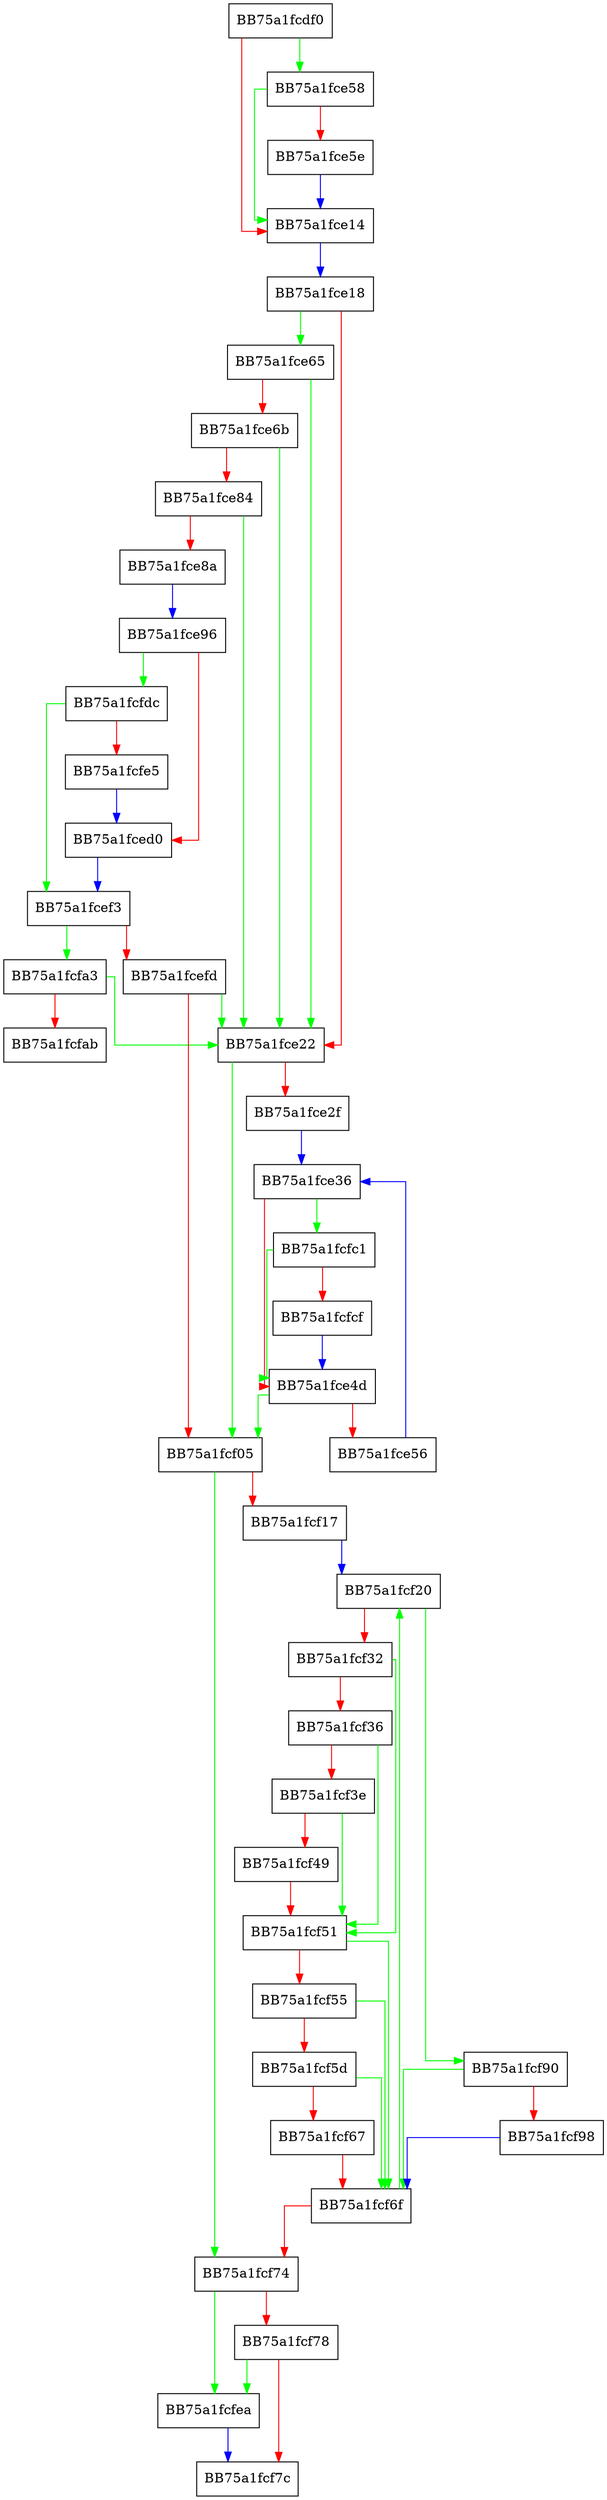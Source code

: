 digraph traversetable {
  node [shape="box"];
  graph [splines=ortho];
  BB75a1fcdf0 -> BB75a1fce58 [color="green"];
  BB75a1fcdf0 -> BB75a1fce14 [color="red"];
  BB75a1fce14 -> BB75a1fce18 [color="blue"];
  BB75a1fce18 -> BB75a1fce65 [color="green"];
  BB75a1fce18 -> BB75a1fce22 [color="red"];
  BB75a1fce22 -> BB75a1fcf05 [color="green"];
  BB75a1fce22 -> BB75a1fce2f [color="red"];
  BB75a1fce2f -> BB75a1fce36 [color="blue"];
  BB75a1fce36 -> BB75a1fcfc1 [color="green"];
  BB75a1fce36 -> BB75a1fce4d [color="red"];
  BB75a1fce4d -> BB75a1fcf05 [color="green"];
  BB75a1fce4d -> BB75a1fce56 [color="red"];
  BB75a1fce56 -> BB75a1fce36 [color="blue"];
  BB75a1fce58 -> BB75a1fce14 [color="green"];
  BB75a1fce58 -> BB75a1fce5e [color="red"];
  BB75a1fce5e -> BB75a1fce14 [color="blue"];
  BB75a1fce65 -> BB75a1fce22 [color="green"];
  BB75a1fce65 -> BB75a1fce6b [color="red"];
  BB75a1fce6b -> BB75a1fce22 [color="green"];
  BB75a1fce6b -> BB75a1fce84 [color="red"];
  BB75a1fce84 -> BB75a1fce22 [color="green"];
  BB75a1fce84 -> BB75a1fce8a [color="red"];
  BB75a1fce8a -> BB75a1fce96 [color="blue"];
  BB75a1fce96 -> BB75a1fcfdc [color="green"];
  BB75a1fce96 -> BB75a1fced0 [color="red"];
  BB75a1fced0 -> BB75a1fcef3 [color="blue"];
  BB75a1fcef3 -> BB75a1fcfa3 [color="green"];
  BB75a1fcef3 -> BB75a1fcefd [color="red"];
  BB75a1fcefd -> BB75a1fce22 [color="green"];
  BB75a1fcefd -> BB75a1fcf05 [color="red"];
  BB75a1fcf05 -> BB75a1fcf74 [color="green"];
  BB75a1fcf05 -> BB75a1fcf17 [color="red"];
  BB75a1fcf17 -> BB75a1fcf20 [color="blue"];
  BB75a1fcf20 -> BB75a1fcf90 [color="green"];
  BB75a1fcf20 -> BB75a1fcf32 [color="red"];
  BB75a1fcf32 -> BB75a1fcf51 [color="green"];
  BB75a1fcf32 -> BB75a1fcf36 [color="red"];
  BB75a1fcf36 -> BB75a1fcf51 [color="green"];
  BB75a1fcf36 -> BB75a1fcf3e [color="red"];
  BB75a1fcf3e -> BB75a1fcf51 [color="green"];
  BB75a1fcf3e -> BB75a1fcf49 [color="red"];
  BB75a1fcf49 -> BB75a1fcf51 [color="red"];
  BB75a1fcf51 -> BB75a1fcf6f [color="green"];
  BB75a1fcf51 -> BB75a1fcf55 [color="red"];
  BB75a1fcf55 -> BB75a1fcf6f [color="green"];
  BB75a1fcf55 -> BB75a1fcf5d [color="red"];
  BB75a1fcf5d -> BB75a1fcf6f [color="green"];
  BB75a1fcf5d -> BB75a1fcf67 [color="red"];
  BB75a1fcf67 -> BB75a1fcf6f [color="red"];
  BB75a1fcf6f -> BB75a1fcf20 [color="green"];
  BB75a1fcf6f -> BB75a1fcf74 [color="red"];
  BB75a1fcf74 -> BB75a1fcfea [color="green"];
  BB75a1fcf74 -> BB75a1fcf78 [color="red"];
  BB75a1fcf78 -> BB75a1fcfea [color="green"];
  BB75a1fcf78 -> BB75a1fcf7c [color="red"];
  BB75a1fcf90 -> BB75a1fcf6f [color="green"];
  BB75a1fcf90 -> BB75a1fcf98 [color="red"];
  BB75a1fcf98 -> BB75a1fcf6f [color="blue"];
  BB75a1fcfa3 -> BB75a1fce22 [color="green"];
  BB75a1fcfa3 -> BB75a1fcfab [color="red"];
  BB75a1fcfc1 -> BB75a1fce4d [color="green"];
  BB75a1fcfc1 -> BB75a1fcfcf [color="red"];
  BB75a1fcfcf -> BB75a1fce4d [color="blue"];
  BB75a1fcfdc -> BB75a1fcef3 [color="green"];
  BB75a1fcfdc -> BB75a1fcfe5 [color="red"];
  BB75a1fcfe5 -> BB75a1fced0 [color="blue"];
  BB75a1fcfea -> BB75a1fcf7c [color="blue"];
}